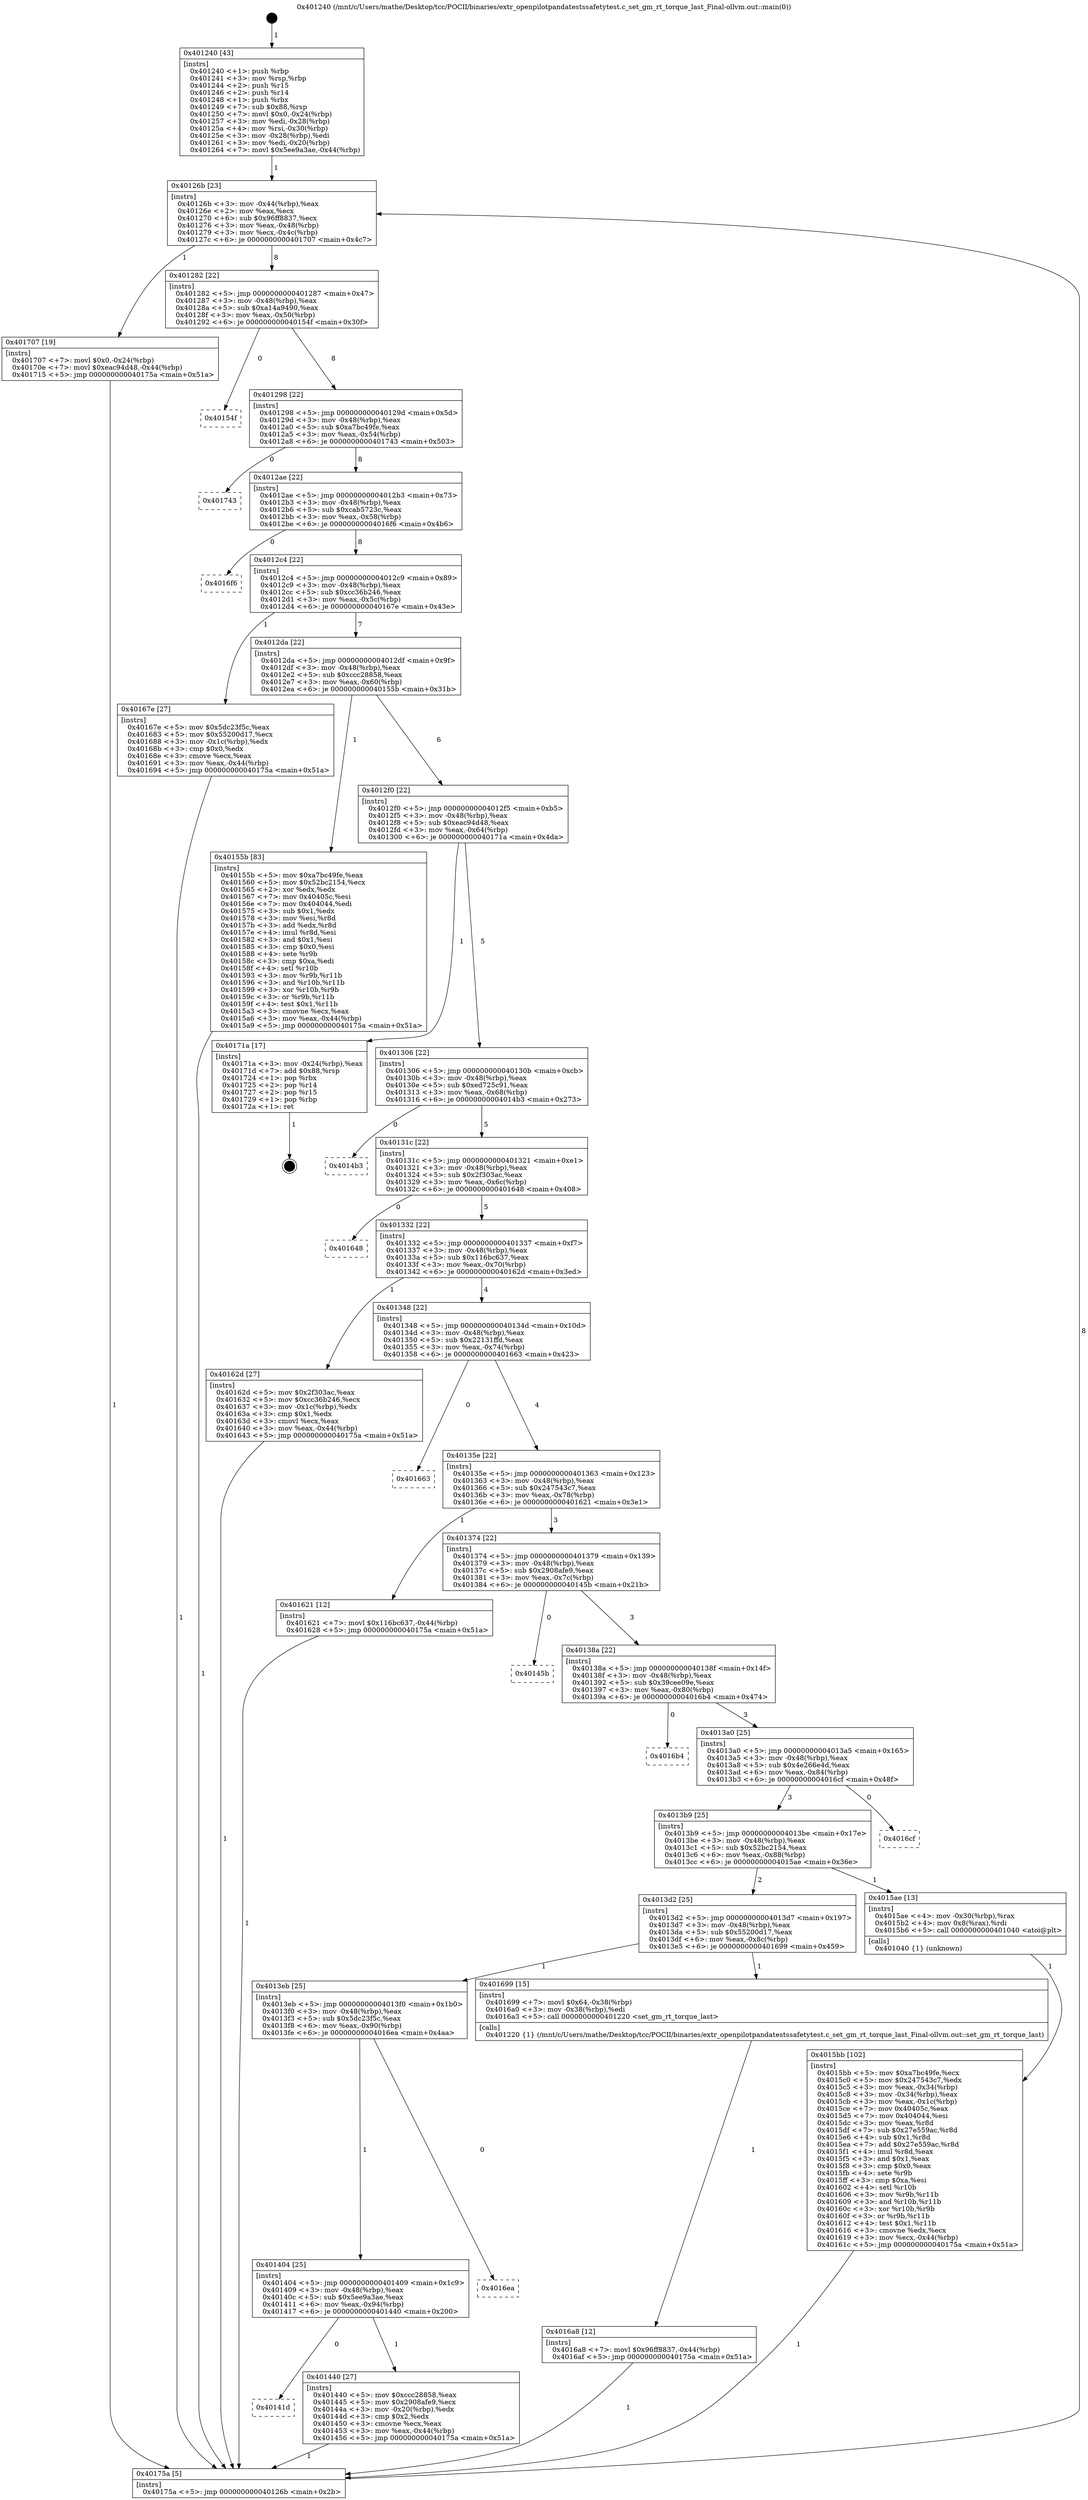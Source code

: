 digraph "0x401240" {
  label = "0x401240 (/mnt/c/Users/mathe/Desktop/tcc/POCII/binaries/extr_openpilotpandatestssafetytest.c_set_gm_rt_torque_last_Final-ollvm.out::main(0))"
  labelloc = "t"
  node[shape=record]

  Entry [label="",width=0.3,height=0.3,shape=circle,fillcolor=black,style=filled]
  "0x40126b" [label="{
     0x40126b [23]\l
     | [instrs]\l
     &nbsp;&nbsp;0x40126b \<+3\>: mov -0x44(%rbp),%eax\l
     &nbsp;&nbsp;0x40126e \<+2\>: mov %eax,%ecx\l
     &nbsp;&nbsp;0x401270 \<+6\>: sub $0x96ff8837,%ecx\l
     &nbsp;&nbsp;0x401276 \<+3\>: mov %eax,-0x48(%rbp)\l
     &nbsp;&nbsp;0x401279 \<+3\>: mov %ecx,-0x4c(%rbp)\l
     &nbsp;&nbsp;0x40127c \<+6\>: je 0000000000401707 \<main+0x4c7\>\l
  }"]
  "0x401707" [label="{
     0x401707 [19]\l
     | [instrs]\l
     &nbsp;&nbsp;0x401707 \<+7\>: movl $0x0,-0x24(%rbp)\l
     &nbsp;&nbsp;0x40170e \<+7\>: movl $0xeac94d48,-0x44(%rbp)\l
     &nbsp;&nbsp;0x401715 \<+5\>: jmp 000000000040175a \<main+0x51a\>\l
  }"]
  "0x401282" [label="{
     0x401282 [22]\l
     | [instrs]\l
     &nbsp;&nbsp;0x401282 \<+5\>: jmp 0000000000401287 \<main+0x47\>\l
     &nbsp;&nbsp;0x401287 \<+3\>: mov -0x48(%rbp),%eax\l
     &nbsp;&nbsp;0x40128a \<+5\>: sub $0xa14a9490,%eax\l
     &nbsp;&nbsp;0x40128f \<+3\>: mov %eax,-0x50(%rbp)\l
     &nbsp;&nbsp;0x401292 \<+6\>: je 000000000040154f \<main+0x30f\>\l
  }"]
  Exit [label="",width=0.3,height=0.3,shape=circle,fillcolor=black,style=filled,peripheries=2]
  "0x40154f" [label="{
     0x40154f\l
  }", style=dashed]
  "0x401298" [label="{
     0x401298 [22]\l
     | [instrs]\l
     &nbsp;&nbsp;0x401298 \<+5\>: jmp 000000000040129d \<main+0x5d\>\l
     &nbsp;&nbsp;0x40129d \<+3\>: mov -0x48(%rbp),%eax\l
     &nbsp;&nbsp;0x4012a0 \<+5\>: sub $0xa7bc49fe,%eax\l
     &nbsp;&nbsp;0x4012a5 \<+3\>: mov %eax,-0x54(%rbp)\l
     &nbsp;&nbsp;0x4012a8 \<+6\>: je 0000000000401743 \<main+0x503\>\l
  }"]
  "0x4016a8" [label="{
     0x4016a8 [12]\l
     | [instrs]\l
     &nbsp;&nbsp;0x4016a8 \<+7\>: movl $0x96ff8837,-0x44(%rbp)\l
     &nbsp;&nbsp;0x4016af \<+5\>: jmp 000000000040175a \<main+0x51a\>\l
  }"]
  "0x401743" [label="{
     0x401743\l
  }", style=dashed]
  "0x4012ae" [label="{
     0x4012ae [22]\l
     | [instrs]\l
     &nbsp;&nbsp;0x4012ae \<+5\>: jmp 00000000004012b3 \<main+0x73\>\l
     &nbsp;&nbsp;0x4012b3 \<+3\>: mov -0x48(%rbp),%eax\l
     &nbsp;&nbsp;0x4012b6 \<+5\>: sub $0xcab5723c,%eax\l
     &nbsp;&nbsp;0x4012bb \<+3\>: mov %eax,-0x58(%rbp)\l
     &nbsp;&nbsp;0x4012be \<+6\>: je 00000000004016f6 \<main+0x4b6\>\l
  }"]
  "0x4015bb" [label="{
     0x4015bb [102]\l
     | [instrs]\l
     &nbsp;&nbsp;0x4015bb \<+5\>: mov $0xa7bc49fe,%ecx\l
     &nbsp;&nbsp;0x4015c0 \<+5\>: mov $0x247543c7,%edx\l
     &nbsp;&nbsp;0x4015c5 \<+3\>: mov %eax,-0x34(%rbp)\l
     &nbsp;&nbsp;0x4015c8 \<+3\>: mov -0x34(%rbp),%eax\l
     &nbsp;&nbsp;0x4015cb \<+3\>: mov %eax,-0x1c(%rbp)\l
     &nbsp;&nbsp;0x4015ce \<+7\>: mov 0x40405c,%eax\l
     &nbsp;&nbsp;0x4015d5 \<+7\>: mov 0x404044,%esi\l
     &nbsp;&nbsp;0x4015dc \<+3\>: mov %eax,%r8d\l
     &nbsp;&nbsp;0x4015df \<+7\>: sub $0x27e559ac,%r8d\l
     &nbsp;&nbsp;0x4015e6 \<+4\>: sub $0x1,%r8d\l
     &nbsp;&nbsp;0x4015ea \<+7\>: add $0x27e559ac,%r8d\l
     &nbsp;&nbsp;0x4015f1 \<+4\>: imul %r8d,%eax\l
     &nbsp;&nbsp;0x4015f5 \<+3\>: and $0x1,%eax\l
     &nbsp;&nbsp;0x4015f8 \<+3\>: cmp $0x0,%eax\l
     &nbsp;&nbsp;0x4015fb \<+4\>: sete %r9b\l
     &nbsp;&nbsp;0x4015ff \<+3\>: cmp $0xa,%esi\l
     &nbsp;&nbsp;0x401602 \<+4\>: setl %r10b\l
     &nbsp;&nbsp;0x401606 \<+3\>: mov %r9b,%r11b\l
     &nbsp;&nbsp;0x401609 \<+3\>: and %r10b,%r11b\l
     &nbsp;&nbsp;0x40160c \<+3\>: xor %r10b,%r9b\l
     &nbsp;&nbsp;0x40160f \<+3\>: or %r9b,%r11b\l
     &nbsp;&nbsp;0x401612 \<+4\>: test $0x1,%r11b\l
     &nbsp;&nbsp;0x401616 \<+3\>: cmovne %edx,%ecx\l
     &nbsp;&nbsp;0x401619 \<+3\>: mov %ecx,-0x44(%rbp)\l
     &nbsp;&nbsp;0x40161c \<+5\>: jmp 000000000040175a \<main+0x51a\>\l
  }"]
  "0x4016f6" [label="{
     0x4016f6\l
  }", style=dashed]
  "0x4012c4" [label="{
     0x4012c4 [22]\l
     | [instrs]\l
     &nbsp;&nbsp;0x4012c4 \<+5\>: jmp 00000000004012c9 \<main+0x89\>\l
     &nbsp;&nbsp;0x4012c9 \<+3\>: mov -0x48(%rbp),%eax\l
     &nbsp;&nbsp;0x4012cc \<+5\>: sub $0xcc36b246,%eax\l
     &nbsp;&nbsp;0x4012d1 \<+3\>: mov %eax,-0x5c(%rbp)\l
     &nbsp;&nbsp;0x4012d4 \<+6\>: je 000000000040167e \<main+0x43e\>\l
  }"]
  "0x401240" [label="{
     0x401240 [43]\l
     | [instrs]\l
     &nbsp;&nbsp;0x401240 \<+1\>: push %rbp\l
     &nbsp;&nbsp;0x401241 \<+3\>: mov %rsp,%rbp\l
     &nbsp;&nbsp;0x401244 \<+2\>: push %r15\l
     &nbsp;&nbsp;0x401246 \<+2\>: push %r14\l
     &nbsp;&nbsp;0x401248 \<+1\>: push %rbx\l
     &nbsp;&nbsp;0x401249 \<+7\>: sub $0x88,%rsp\l
     &nbsp;&nbsp;0x401250 \<+7\>: movl $0x0,-0x24(%rbp)\l
     &nbsp;&nbsp;0x401257 \<+3\>: mov %edi,-0x28(%rbp)\l
     &nbsp;&nbsp;0x40125a \<+4\>: mov %rsi,-0x30(%rbp)\l
     &nbsp;&nbsp;0x40125e \<+3\>: mov -0x28(%rbp),%edi\l
     &nbsp;&nbsp;0x401261 \<+3\>: mov %edi,-0x20(%rbp)\l
     &nbsp;&nbsp;0x401264 \<+7\>: movl $0x5ee9a3ae,-0x44(%rbp)\l
  }"]
  "0x40167e" [label="{
     0x40167e [27]\l
     | [instrs]\l
     &nbsp;&nbsp;0x40167e \<+5\>: mov $0x5dc23f5c,%eax\l
     &nbsp;&nbsp;0x401683 \<+5\>: mov $0x55200d17,%ecx\l
     &nbsp;&nbsp;0x401688 \<+3\>: mov -0x1c(%rbp),%edx\l
     &nbsp;&nbsp;0x40168b \<+3\>: cmp $0x0,%edx\l
     &nbsp;&nbsp;0x40168e \<+3\>: cmove %ecx,%eax\l
     &nbsp;&nbsp;0x401691 \<+3\>: mov %eax,-0x44(%rbp)\l
     &nbsp;&nbsp;0x401694 \<+5\>: jmp 000000000040175a \<main+0x51a\>\l
  }"]
  "0x4012da" [label="{
     0x4012da [22]\l
     | [instrs]\l
     &nbsp;&nbsp;0x4012da \<+5\>: jmp 00000000004012df \<main+0x9f\>\l
     &nbsp;&nbsp;0x4012df \<+3\>: mov -0x48(%rbp),%eax\l
     &nbsp;&nbsp;0x4012e2 \<+5\>: sub $0xccc28858,%eax\l
     &nbsp;&nbsp;0x4012e7 \<+3\>: mov %eax,-0x60(%rbp)\l
     &nbsp;&nbsp;0x4012ea \<+6\>: je 000000000040155b \<main+0x31b\>\l
  }"]
  "0x40175a" [label="{
     0x40175a [5]\l
     | [instrs]\l
     &nbsp;&nbsp;0x40175a \<+5\>: jmp 000000000040126b \<main+0x2b\>\l
  }"]
  "0x40155b" [label="{
     0x40155b [83]\l
     | [instrs]\l
     &nbsp;&nbsp;0x40155b \<+5\>: mov $0xa7bc49fe,%eax\l
     &nbsp;&nbsp;0x401560 \<+5\>: mov $0x52bc2154,%ecx\l
     &nbsp;&nbsp;0x401565 \<+2\>: xor %edx,%edx\l
     &nbsp;&nbsp;0x401567 \<+7\>: mov 0x40405c,%esi\l
     &nbsp;&nbsp;0x40156e \<+7\>: mov 0x404044,%edi\l
     &nbsp;&nbsp;0x401575 \<+3\>: sub $0x1,%edx\l
     &nbsp;&nbsp;0x401578 \<+3\>: mov %esi,%r8d\l
     &nbsp;&nbsp;0x40157b \<+3\>: add %edx,%r8d\l
     &nbsp;&nbsp;0x40157e \<+4\>: imul %r8d,%esi\l
     &nbsp;&nbsp;0x401582 \<+3\>: and $0x1,%esi\l
     &nbsp;&nbsp;0x401585 \<+3\>: cmp $0x0,%esi\l
     &nbsp;&nbsp;0x401588 \<+4\>: sete %r9b\l
     &nbsp;&nbsp;0x40158c \<+3\>: cmp $0xa,%edi\l
     &nbsp;&nbsp;0x40158f \<+4\>: setl %r10b\l
     &nbsp;&nbsp;0x401593 \<+3\>: mov %r9b,%r11b\l
     &nbsp;&nbsp;0x401596 \<+3\>: and %r10b,%r11b\l
     &nbsp;&nbsp;0x401599 \<+3\>: xor %r10b,%r9b\l
     &nbsp;&nbsp;0x40159c \<+3\>: or %r9b,%r11b\l
     &nbsp;&nbsp;0x40159f \<+4\>: test $0x1,%r11b\l
     &nbsp;&nbsp;0x4015a3 \<+3\>: cmovne %ecx,%eax\l
     &nbsp;&nbsp;0x4015a6 \<+3\>: mov %eax,-0x44(%rbp)\l
     &nbsp;&nbsp;0x4015a9 \<+5\>: jmp 000000000040175a \<main+0x51a\>\l
  }"]
  "0x4012f0" [label="{
     0x4012f0 [22]\l
     | [instrs]\l
     &nbsp;&nbsp;0x4012f0 \<+5\>: jmp 00000000004012f5 \<main+0xb5\>\l
     &nbsp;&nbsp;0x4012f5 \<+3\>: mov -0x48(%rbp),%eax\l
     &nbsp;&nbsp;0x4012f8 \<+5\>: sub $0xeac94d48,%eax\l
     &nbsp;&nbsp;0x4012fd \<+3\>: mov %eax,-0x64(%rbp)\l
     &nbsp;&nbsp;0x401300 \<+6\>: je 000000000040171a \<main+0x4da\>\l
  }"]
  "0x40141d" [label="{
     0x40141d\l
  }", style=dashed]
  "0x40171a" [label="{
     0x40171a [17]\l
     | [instrs]\l
     &nbsp;&nbsp;0x40171a \<+3\>: mov -0x24(%rbp),%eax\l
     &nbsp;&nbsp;0x40171d \<+7\>: add $0x88,%rsp\l
     &nbsp;&nbsp;0x401724 \<+1\>: pop %rbx\l
     &nbsp;&nbsp;0x401725 \<+2\>: pop %r14\l
     &nbsp;&nbsp;0x401727 \<+2\>: pop %r15\l
     &nbsp;&nbsp;0x401729 \<+1\>: pop %rbp\l
     &nbsp;&nbsp;0x40172a \<+1\>: ret\l
  }"]
  "0x401306" [label="{
     0x401306 [22]\l
     | [instrs]\l
     &nbsp;&nbsp;0x401306 \<+5\>: jmp 000000000040130b \<main+0xcb\>\l
     &nbsp;&nbsp;0x40130b \<+3\>: mov -0x48(%rbp),%eax\l
     &nbsp;&nbsp;0x40130e \<+5\>: sub $0xed725c91,%eax\l
     &nbsp;&nbsp;0x401313 \<+3\>: mov %eax,-0x68(%rbp)\l
     &nbsp;&nbsp;0x401316 \<+6\>: je 00000000004014b3 \<main+0x273\>\l
  }"]
  "0x401440" [label="{
     0x401440 [27]\l
     | [instrs]\l
     &nbsp;&nbsp;0x401440 \<+5\>: mov $0xccc28858,%eax\l
     &nbsp;&nbsp;0x401445 \<+5\>: mov $0x2908afe9,%ecx\l
     &nbsp;&nbsp;0x40144a \<+3\>: mov -0x20(%rbp),%edx\l
     &nbsp;&nbsp;0x40144d \<+3\>: cmp $0x2,%edx\l
     &nbsp;&nbsp;0x401450 \<+3\>: cmovne %ecx,%eax\l
     &nbsp;&nbsp;0x401453 \<+3\>: mov %eax,-0x44(%rbp)\l
     &nbsp;&nbsp;0x401456 \<+5\>: jmp 000000000040175a \<main+0x51a\>\l
  }"]
  "0x4014b3" [label="{
     0x4014b3\l
  }", style=dashed]
  "0x40131c" [label="{
     0x40131c [22]\l
     | [instrs]\l
     &nbsp;&nbsp;0x40131c \<+5\>: jmp 0000000000401321 \<main+0xe1\>\l
     &nbsp;&nbsp;0x401321 \<+3\>: mov -0x48(%rbp),%eax\l
     &nbsp;&nbsp;0x401324 \<+5\>: sub $0x2f303ac,%eax\l
     &nbsp;&nbsp;0x401329 \<+3\>: mov %eax,-0x6c(%rbp)\l
     &nbsp;&nbsp;0x40132c \<+6\>: je 0000000000401648 \<main+0x408\>\l
  }"]
  "0x401404" [label="{
     0x401404 [25]\l
     | [instrs]\l
     &nbsp;&nbsp;0x401404 \<+5\>: jmp 0000000000401409 \<main+0x1c9\>\l
     &nbsp;&nbsp;0x401409 \<+3\>: mov -0x48(%rbp),%eax\l
     &nbsp;&nbsp;0x40140c \<+5\>: sub $0x5ee9a3ae,%eax\l
     &nbsp;&nbsp;0x401411 \<+6\>: mov %eax,-0x94(%rbp)\l
     &nbsp;&nbsp;0x401417 \<+6\>: je 0000000000401440 \<main+0x200\>\l
  }"]
  "0x401648" [label="{
     0x401648\l
  }", style=dashed]
  "0x401332" [label="{
     0x401332 [22]\l
     | [instrs]\l
     &nbsp;&nbsp;0x401332 \<+5\>: jmp 0000000000401337 \<main+0xf7\>\l
     &nbsp;&nbsp;0x401337 \<+3\>: mov -0x48(%rbp),%eax\l
     &nbsp;&nbsp;0x40133a \<+5\>: sub $0x116bc637,%eax\l
     &nbsp;&nbsp;0x40133f \<+3\>: mov %eax,-0x70(%rbp)\l
     &nbsp;&nbsp;0x401342 \<+6\>: je 000000000040162d \<main+0x3ed\>\l
  }"]
  "0x4016ea" [label="{
     0x4016ea\l
  }", style=dashed]
  "0x40162d" [label="{
     0x40162d [27]\l
     | [instrs]\l
     &nbsp;&nbsp;0x40162d \<+5\>: mov $0x2f303ac,%eax\l
     &nbsp;&nbsp;0x401632 \<+5\>: mov $0xcc36b246,%ecx\l
     &nbsp;&nbsp;0x401637 \<+3\>: mov -0x1c(%rbp),%edx\l
     &nbsp;&nbsp;0x40163a \<+3\>: cmp $0x1,%edx\l
     &nbsp;&nbsp;0x40163d \<+3\>: cmovl %ecx,%eax\l
     &nbsp;&nbsp;0x401640 \<+3\>: mov %eax,-0x44(%rbp)\l
     &nbsp;&nbsp;0x401643 \<+5\>: jmp 000000000040175a \<main+0x51a\>\l
  }"]
  "0x401348" [label="{
     0x401348 [22]\l
     | [instrs]\l
     &nbsp;&nbsp;0x401348 \<+5\>: jmp 000000000040134d \<main+0x10d\>\l
     &nbsp;&nbsp;0x40134d \<+3\>: mov -0x48(%rbp),%eax\l
     &nbsp;&nbsp;0x401350 \<+5\>: sub $0x22131ffd,%eax\l
     &nbsp;&nbsp;0x401355 \<+3\>: mov %eax,-0x74(%rbp)\l
     &nbsp;&nbsp;0x401358 \<+6\>: je 0000000000401663 \<main+0x423\>\l
  }"]
  "0x4013eb" [label="{
     0x4013eb [25]\l
     | [instrs]\l
     &nbsp;&nbsp;0x4013eb \<+5\>: jmp 00000000004013f0 \<main+0x1b0\>\l
     &nbsp;&nbsp;0x4013f0 \<+3\>: mov -0x48(%rbp),%eax\l
     &nbsp;&nbsp;0x4013f3 \<+5\>: sub $0x5dc23f5c,%eax\l
     &nbsp;&nbsp;0x4013f8 \<+6\>: mov %eax,-0x90(%rbp)\l
     &nbsp;&nbsp;0x4013fe \<+6\>: je 00000000004016ea \<main+0x4aa\>\l
  }"]
  "0x401663" [label="{
     0x401663\l
  }", style=dashed]
  "0x40135e" [label="{
     0x40135e [22]\l
     | [instrs]\l
     &nbsp;&nbsp;0x40135e \<+5\>: jmp 0000000000401363 \<main+0x123\>\l
     &nbsp;&nbsp;0x401363 \<+3\>: mov -0x48(%rbp),%eax\l
     &nbsp;&nbsp;0x401366 \<+5\>: sub $0x247543c7,%eax\l
     &nbsp;&nbsp;0x40136b \<+3\>: mov %eax,-0x78(%rbp)\l
     &nbsp;&nbsp;0x40136e \<+6\>: je 0000000000401621 \<main+0x3e1\>\l
  }"]
  "0x401699" [label="{
     0x401699 [15]\l
     | [instrs]\l
     &nbsp;&nbsp;0x401699 \<+7\>: movl $0x64,-0x38(%rbp)\l
     &nbsp;&nbsp;0x4016a0 \<+3\>: mov -0x38(%rbp),%edi\l
     &nbsp;&nbsp;0x4016a3 \<+5\>: call 0000000000401220 \<set_gm_rt_torque_last\>\l
     | [calls]\l
     &nbsp;&nbsp;0x401220 \{1\} (/mnt/c/Users/mathe/Desktop/tcc/POCII/binaries/extr_openpilotpandatestssafetytest.c_set_gm_rt_torque_last_Final-ollvm.out::set_gm_rt_torque_last)\l
  }"]
  "0x401621" [label="{
     0x401621 [12]\l
     | [instrs]\l
     &nbsp;&nbsp;0x401621 \<+7\>: movl $0x116bc637,-0x44(%rbp)\l
     &nbsp;&nbsp;0x401628 \<+5\>: jmp 000000000040175a \<main+0x51a\>\l
  }"]
  "0x401374" [label="{
     0x401374 [22]\l
     | [instrs]\l
     &nbsp;&nbsp;0x401374 \<+5\>: jmp 0000000000401379 \<main+0x139\>\l
     &nbsp;&nbsp;0x401379 \<+3\>: mov -0x48(%rbp),%eax\l
     &nbsp;&nbsp;0x40137c \<+5\>: sub $0x2908afe9,%eax\l
     &nbsp;&nbsp;0x401381 \<+3\>: mov %eax,-0x7c(%rbp)\l
     &nbsp;&nbsp;0x401384 \<+6\>: je 000000000040145b \<main+0x21b\>\l
  }"]
  "0x4013d2" [label="{
     0x4013d2 [25]\l
     | [instrs]\l
     &nbsp;&nbsp;0x4013d2 \<+5\>: jmp 00000000004013d7 \<main+0x197\>\l
     &nbsp;&nbsp;0x4013d7 \<+3\>: mov -0x48(%rbp),%eax\l
     &nbsp;&nbsp;0x4013da \<+5\>: sub $0x55200d17,%eax\l
     &nbsp;&nbsp;0x4013df \<+6\>: mov %eax,-0x8c(%rbp)\l
     &nbsp;&nbsp;0x4013e5 \<+6\>: je 0000000000401699 \<main+0x459\>\l
  }"]
  "0x40145b" [label="{
     0x40145b\l
  }", style=dashed]
  "0x40138a" [label="{
     0x40138a [22]\l
     | [instrs]\l
     &nbsp;&nbsp;0x40138a \<+5\>: jmp 000000000040138f \<main+0x14f\>\l
     &nbsp;&nbsp;0x40138f \<+3\>: mov -0x48(%rbp),%eax\l
     &nbsp;&nbsp;0x401392 \<+5\>: sub $0x39cee09e,%eax\l
     &nbsp;&nbsp;0x401397 \<+3\>: mov %eax,-0x80(%rbp)\l
     &nbsp;&nbsp;0x40139a \<+6\>: je 00000000004016b4 \<main+0x474\>\l
  }"]
  "0x4015ae" [label="{
     0x4015ae [13]\l
     | [instrs]\l
     &nbsp;&nbsp;0x4015ae \<+4\>: mov -0x30(%rbp),%rax\l
     &nbsp;&nbsp;0x4015b2 \<+4\>: mov 0x8(%rax),%rdi\l
     &nbsp;&nbsp;0x4015b6 \<+5\>: call 0000000000401040 \<atoi@plt\>\l
     | [calls]\l
     &nbsp;&nbsp;0x401040 \{1\} (unknown)\l
  }"]
  "0x4016b4" [label="{
     0x4016b4\l
  }", style=dashed]
  "0x4013a0" [label="{
     0x4013a0 [25]\l
     | [instrs]\l
     &nbsp;&nbsp;0x4013a0 \<+5\>: jmp 00000000004013a5 \<main+0x165\>\l
     &nbsp;&nbsp;0x4013a5 \<+3\>: mov -0x48(%rbp),%eax\l
     &nbsp;&nbsp;0x4013a8 \<+5\>: sub $0x4e266e4d,%eax\l
     &nbsp;&nbsp;0x4013ad \<+6\>: mov %eax,-0x84(%rbp)\l
     &nbsp;&nbsp;0x4013b3 \<+6\>: je 00000000004016cf \<main+0x48f\>\l
  }"]
  "0x4013b9" [label="{
     0x4013b9 [25]\l
     | [instrs]\l
     &nbsp;&nbsp;0x4013b9 \<+5\>: jmp 00000000004013be \<main+0x17e\>\l
     &nbsp;&nbsp;0x4013be \<+3\>: mov -0x48(%rbp),%eax\l
     &nbsp;&nbsp;0x4013c1 \<+5\>: sub $0x52bc2154,%eax\l
     &nbsp;&nbsp;0x4013c6 \<+6\>: mov %eax,-0x88(%rbp)\l
     &nbsp;&nbsp;0x4013cc \<+6\>: je 00000000004015ae \<main+0x36e\>\l
  }"]
  "0x4016cf" [label="{
     0x4016cf\l
  }", style=dashed]
  Entry -> "0x401240" [label=" 1"]
  "0x40126b" -> "0x401707" [label=" 1"]
  "0x40126b" -> "0x401282" [label=" 8"]
  "0x40171a" -> Exit [label=" 1"]
  "0x401282" -> "0x40154f" [label=" 0"]
  "0x401282" -> "0x401298" [label=" 8"]
  "0x401707" -> "0x40175a" [label=" 1"]
  "0x401298" -> "0x401743" [label=" 0"]
  "0x401298" -> "0x4012ae" [label=" 8"]
  "0x4016a8" -> "0x40175a" [label=" 1"]
  "0x4012ae" -> "0x4016f6" [label=" 0"]
  "0x4012ae" -> "0x4012c4" [label=" 8"]
  "0x401699" -> "0x4016a8" [label=" 1"]
  "0x4012c4" -> "0x40167e" [label=" 1"]
  "0x4012c4" -> "0x4012da" [label=" 7"]
  "0x40167e" -> "0x40175a" [label=" 1"]
  "0x4012da" -> "0x40155b" [label=" 1"]
  "0x4012da" -> "0x4012f0" [label=" 6"]
  "0x40162d" -> "0x40175a" [label=" 1"]
  "0x4012f0" -> "0x40171a" [label=" 1"]
  "0x4012f0" -> "0x401306" [label=" 5"]
  "0x401621" -> "0x40175a" [label=" 1"]
  "0x401306" -> "0x4014b3" [label=" 0"]
  "0x401306" -> "0x40131c" [label=" 5"]
  "0x4015bb" -> "0x40175a" [label=" 1"]
  "0x40131c" -> "0x401648" [label=" 0"]
  "0x40131c" -> "0x401332" [label=" 5"]
  "0x40155b" -> "0x40175a" [label=" 1"]
  "0x401332" -> "0x40162d" [label=" 1"]
  "0x401332" -> "0x401348" [label=" 4"]
  "0x40175a" -> "0x40126b" [label=" 8"]
  "0x401348" -> "0x401663" [label=" 0"]
  "0x401348" -> "0x40135e" [label=" 4"]
  "0x401440" -> "0x40175a" [label=" 1"]
  "0x40135e" -> "0x401621" [label=" 1"]
  "0x40135e" -> "0x401374" [label=" 3"]
  "0x401404" -> "0x40141d" [label=" 0"]
  "0x401374" -> "0x40145b" [label=" 0"]
  "0x401374" -> "0x40138a" [label=" 3"]
  "0x4015ae" -> "0x4015bb" [label=" 1"]
  "0x40138a" -> "0x4016b4" [label=" 0"]
  "0x40138a" -> "0x4013a0" [label=" 3"]
  "0x4013eb" -> "0x401404" [label=" 1"]
  "0x4013a0" -> "0x4016cf" [label=" 0"]
  "0x4013a0" -> "0x4013b9" [label=" 3"]
  "0x4013eb" -> "0x4016ea" [label=" 0"]
  "0x4013b9" -> "0x4015ae" [label=" 1"]
  "0x4013b9" -> "0x4013d2" [label=" 2"]
  "0x401404" -> "0x401440" [label=" 1"]
  "0x4013d2" -> "0x401699" [label=" 1"]
  "0x4013d2" -> "0x4013eb" [label=" 1"]
  "0x401240" -> "0x40126b" [label=" 1"]
}
